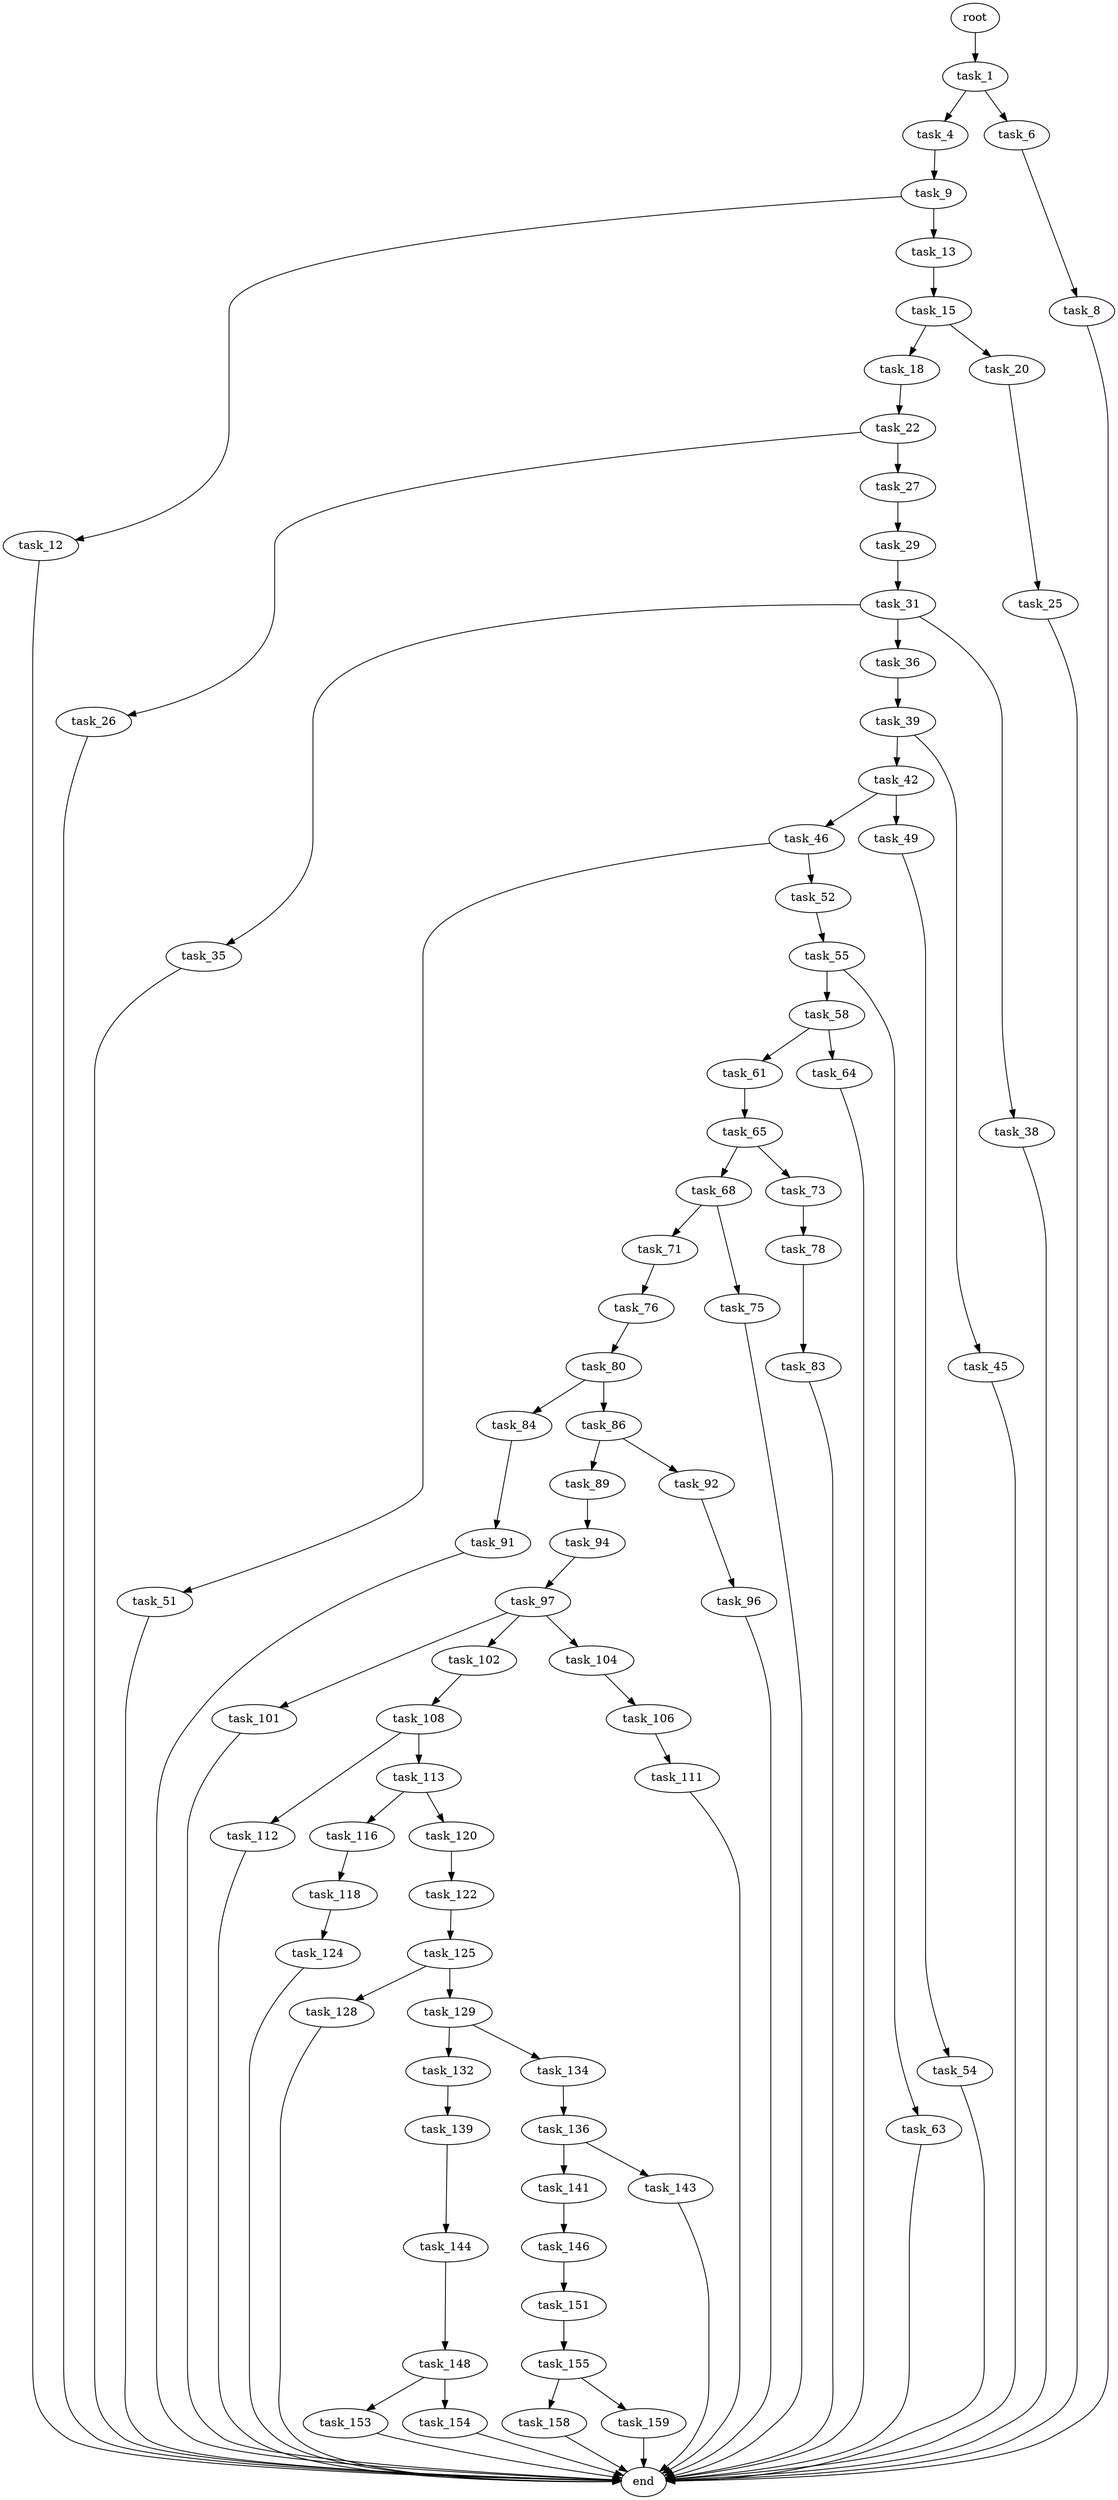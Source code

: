 digraph G {
  root [size="0.000000"];
  task_1 [size="45930921034.000000"];
  task_4 [size="37569493130.000000"];
  task_6 [size="43230236422.000000"];
  task_9 [size="782757789696.000000"];
  task_8 [size="4090896584.000000"];
  end [size="0.000000"];
  task_12 [size="300318464788.000000"];
  task_13 [size="231928233984.000000"];
  task_15 [size="28461383186.000000"];
  task_18 [size="782757789696.000000"];
  task_20 [size="719440798908.000000"];
  task_22 [size="3353711646.000000"];
  task_25 [size="11656607329.000000"];
  task_26 [size="231928233984.000000"];
  task_27 [size="22402136698.000000"];
  task_29 [size="368293445632.000000"];
  task_31 [size="368293445632.000000"];
  task_35 [size="368293445632.000000"];
  task_36 [size="231928233984.000000"];
  task_38 [size="13278520419.000000"];
  task_39 [size="29720652658.000000"];
  task_42 [size="28991029248.000000"];
  task_45 [size="216176997084.000000"];
  task_46 [size="782757789696.000000"];
  task_49 [size="111466421487.000000"];
  task_51 [size="231928233984.000000"];
  task_52 [size="1290034479.000000"];
  task_54 [size="238210935988.000000"];
  task_55 [size="6751637100.000000"];
  task_58 [size="60331773056.000000"];
  task_63 [size="782757789696.000000"];
  task_61 [size="73057197086.000000"];
  task_64 [size="32722729900.000000"];
  task_65 [size="4014973265.000000"];
  task_68 [size="735331831828.000000"];
  task_73 [size="340698431268.000000"];
  task_71 [size="886713771677.000000"];
  task_75 [size="272984347831.000000"];
  task_76 [size="34106193146.000000"];
  task_78 [size="231928233984.000000"];
  task_80 [size="9854245275.000000"];
  task_83 [size="329726897968.000000"];
  task_84 [size="27860902525.000000"];
  task_86 [size="16727458131.000000"];
  task_91 [size="10997493391.000000"];
  task_89 [size="1377991835455.000000"];
  task_92 [size="4678051580.000000"];
  task_94 [size="36891218304.000000"];
  task_96 [size="6839964972.000000"];
  task_97 [size="5433664150.000000"];
  task_101 [size="68719476736.000000"];
  task_102 [size="47003271886.000000"];
  task_104 [size="18475767612.000000"];
  task_108 [size="15189118342.000000"];
  task_106 [size="8589934592.000000"];
  task_111 [size="1073741824000.000000"];
  task_112 [size="169800814872.000000"];
  task_113 [size="368293445632.000000"];
  task_116 [size="3347578212.000000"];
  task_120 [size="28991029248.000000"];
  task_118 [size="22029599136.000000"];
  task_124 [size="1624016664.000000"];
  task_122 [size="1559550793.000000"];
  task_125 [size="8589934592.000000"];
  task_128 [size="44925282638.000000"];
  task_129 [size="782757789696.000000"];
  task_132 [size="156939318420.000000"];
  task_134 [size="1073741824000.000000"];
  task_139 [size="1930518874.000000"];
  task_136 [size="20977895041.000000"];
  task_141 [size="416214484.000000"];
  task_143 [size="28991029248.000000"];
  task_144 [size="103222263139.000000"];
  task_146 [size="15061249993.000000"];
  task_148 [size="102113262082.000000"];
  task_151 [size="28991029248.000000"];
  task_153 [size="262310280197.000000"];
  task_154 [size="368293445632.000000"];
  task_155 [size="231928233984.000000"];
  task_158 [size="368293445632.000000"];
  task_159 [size="1773186873.000000"];

  root -> task_1 [size="1.000000"];
  task_1 -> task_4 [size="838860800.000000"];
  task_1 -> task_6 [size="838860800.000000"];
  task_4 -> task_9 [size="679477248.000000"];
  task_6 -> task_8 [size="838860800.000000"];
  task_9 -> task_12 [size="679477248.000000"];
  task_9 -> task_13 [size="679477248.000000"];
  task_8 -> end [size="1.000000"];
  task_12 -> end [size="1.000000"];
  task_13 -> task_15 [size="301989888.000000"];
  task_15 -> task_18 [size="33554432.000000"];
  task_15 -> task_20 [size="33554432.000000"];
  task_18 -> task_22 [size="679477248.000000"];
  task_20 -> task_25 [size="536870912.000000"];
  task_22 -> task_26 [size="134217728.000000"];
  task_22 -> task_27 [size="134217728.000000"];
  task_25 -> end [size="1.000000"];
  task_26 -> end [size="1.000000"];
  task_27 -> task_29 [size="536870912.000000"];
  task_29 -> task_31 [size="411041792.000000"];
  task_31 -> task_35 [size="411041792.000000"];
  task_31 -> task_36 [size="411041792.000000"];
  task_31 -> task_38 [size="411041792.000000"];
  task_35 -> end [size="1.000000"];
  task_36 -> task_39 [size="301989888.000000"];
  task_38 -> end [size="1.000000"];
  task_39 -> task_42 [size="536870912.000000"];
  task_39 -> task_45 [size="536870912.000000"];
  task_42 -> task_46 [size="75497472.000000"];
  task_42 -> task_49 [size="75497472.000000"];
  task_45 -> end [size="1.000000"];
  task_46 -> task_51 [size="679477248.000000"];
  task_46 -> task_52 [size="679477248.000000"];
  task_49 -> task_54 [size="75497472.000000"];
  task_51 -> end [size="1.000000"];
  task_52 -> task_55 [size="75497472.000000"];
  task_54 -> end [size="1.000000"];
  task_55 -> task_58 [size="134217728.000000"];
  task_55 -> task_63 [size="134217728.000000"];
  task_58 -> task_61 [size="75497472.000000"];
  task_58 -> task_64 [size="75497472.000000"];
  task_63 -> end [size="1.000000"];
  task_61 -> task_65 [size="75497472.000000"];
  task_64 -> end [size="1.000000"];
  task_65 -> task_68 [size="411041792.000000"];
  task_65 -> task_73 [size="411041792.000000"];
  task_68 -> task_71 [size="679477248.000000"];
  task_68 -> task_75 [size="679477248.000000"];
  task_73 -> task_78 [size="536870912.000000"];
  task_71 -> task_76 [size="679477248.000000"];
  task_75 -> end [size="1.000000"];
  task_76 -> task_80 [size="536870912.000000"];
  task_78 -> task_83 [size="301989888.000000"];
  task_80 -> task_84 [size="301989888.000000"];
  task_80 -> task_86 [size="301989888.000000"];
  task_83 -> end [size="1.000000"];
  task_84 -> task_91 [size="838860800.000000"];
  task_86 -> task_89 [size="838860800.000000"];
  task_86 -> task_92 [size="838860800.000000"];
  task_91 -> end [size="1.000000"];
  task_89 -> task_94 [size="838860800.000000"];
  task_92 -> task_96 [size="75497472.000000"];
  task_94 -> task_97 [size="134217728.000000"];
  task_96 -> end [size="1.000000"];
  task_97 -> task_101 [size="134217728.000000"];
  task_97 -> task_102 [size="134217728.000000"];
  task_97 -> task_104 [size="134217728.000000"];
  task_101 -> end [size="1.000000"];
  task_102 -> task_108 [size="209715200.000000"];
  task_104 -> task_106 [size="411041792.000000"];
  task_108 -> task_112 [size="301989888.000000"];
  task_108 -> task_113 [size="301989888.000000"];
  task_106 -> task_111 [size="33554432.000000"];
  task_111 -> end [size="1.000000"];
  task_112 -> end [size="1.000000"];
  task_113 -> task_116 [size="411041792.000000"];
  task_113 -> task_120 [size="411041792.000000"];
  task_116 -> task_118 [size="209715200.000000"];
  task_120 -> task_122 [size="75497472.000000"];
  task_118 -> task_124 [size="33554432.000000"];
  task_124 -> end [size="1.000000"];
  task_122 -> task_125 [size="33554432.000000"];
  task_125 -> task_128 [size="33554432.000000"];
  task_125 -> task_129 [size="33554432.000000"];
  task_128 -> end [size="1.000000"];
  task_129 -> task_132 [size="679477248.000000"];
  task_129 -> task_134 [size="679477248.000000"];
  task_132 -> task_139 [size="134217728.000000"];
  task_134 -> task_136 [size="838860800.000000"];
  task_139 -> task_144 [size="33554432.000000"];
  task_136 -> task_141 [size="411041792.000000"];
  task_136 -> task_143 [size="411041792.000000"];
  task_141 -> task_146 [size="33554432.000000"];
  task_143 -> end [size="1.000000"];
  task_144 -> task_148 [size="75497472.000000"];
  task_146 -> task_151 [size="679477248.000000"];
  task_148 -> task_153 [size="301989888.000000"];
  task_148 -> task_154 [size="301989888.000000"];
  task_151 -> task_155 [size="75497472.000000"];
  task_153 -> end [size="1.000000"];
  task_154 -> end [size="1.000000"];
  task_155 -> task_158 [size="301989888.000000"];
  task_155 -> task_159 [size="301989888.000000"];
  task_158 -> end [size="1.000000"];
  task_159 -> end [size="1.000000"];
}
